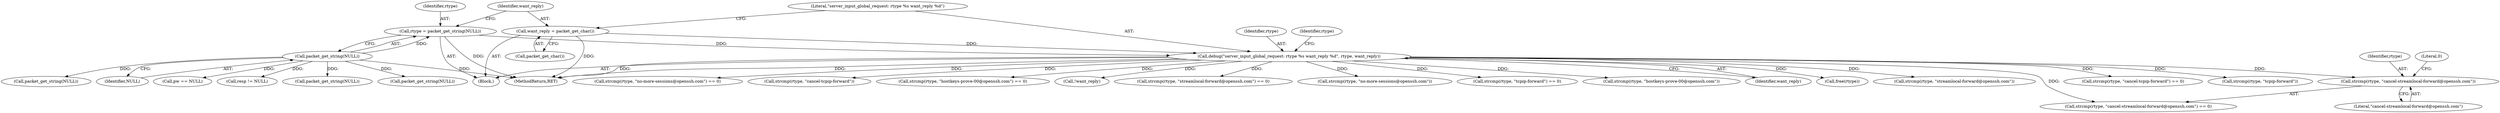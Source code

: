 digraph "0_src_c76fac666ea038753294f2ac94d310f8adece9ce@pointer" {
"1000386" [label="(Call,strcmp(rtype, \"cancel-streamlocal-forward@openssh.com\"))"];
"1000132" [label="(Call,debug(\"server_input_global_request: rtype %s want_reply %d\", rtype, want_reply))"];
"1000125" [label="(Call,rtype = packet_get_string(NULL))"];
"1000127" [label="(Call,packet_get_string(NULL))"];
"1000129" [label="(Call,want_reply = packet_get_char())"];
"1000324" [label="(Call,strcmp(rtype, \"streamlocal-forward@openssh.com\"))"];
"1000130" [label="(Identifier,want_reply)"];
"1000385" [label="(Call,strcmp(rtype, \"cancel-streamlocal-forward@openssh.com\") == 0)"];
"1000109" [label="(Block,)"];
"1000277" [label="(Call,strcmp(rtype, \"cancel-tcpip-forward\") == 0)"];
"1000125" [label="(Call,rtype = packet_get_string(NULL))"];
"1000138" [label="(Call,strcmp(rtype, \"tcpip-forward\"))"];
"1000421" [label="(Call,strcmp(rtype, \"no-more-sessions@openssh.com\") == 0)"];
"1000340" [label="(Call,packet_get_string(NULL))"];
"1000278" [label="(Call,strcmp(rtype, \"cancel-tcpip-forward\"))"];
"1000435" [label="(Call,strcmp(rtype, \"hostkeys-prove-00@openssh.com\") == 0)"];
"1000402" [label="(Call,packet_get_string(NULL))"];
"1000127" [label="(Call,packet_get_string(NULL))"];
"1000205" [label="(Call,!want_reply)"];
"1000133" [label="(Literal,\"server_input_global_request: rtype %s want_reply %d\")"];
"1000135" [label="(Identifier,want_reply)"];
"1000323" [label="(Call,strcmp(rtype, \"streamlocal-forward@openssh.com\") == 0)"];
"1000422" [label="(Call,strcmp(rtype, \"no-more-sessions@openssh.com\"))"];
"1000387" [label="(Identifier,rtype)"];
"1000129" [label="(Call,want_reply = packet_get_char())"];
"1000137" [label="(Call,strcmp(rtype, \"tcpip-forward\") == 0)"];
"1000388" [label="(Literal,\"cancel-streamlocal-forward@openssh.com\")"];
"1000152" [label="(Call,pw == NULL)"];
"1000457" [label="(Call,resp != NULL)"];
"1000389" [label="(Literal,0)"];
"1000131" [label="(Call,packet_get_char())"];
"1000128" [label="(Identifier,NULL)"];
"1000294" [label="(Call,packet_get_string(NULL))"];
"1000134" [label="(Identifier,rtype)"];
"1000139" [label="(Identifier,rtype)"];
"1000436" [label="(Call,strcmp(rtype, \"hostkeys-prove-00@openssh.com\"))"];
"1000386" [label="(Call,strcmp(rtype, \"cancel-streamlocal-forward@openssh.com\"))"];
"1000474" [label="(MethodReturn,RET)"];
"1000468" [label="(Call,free(rtype))"];
"1000132" [label="(Call,debug(\"server_input_global_request: rtype %s want_reply %d\", rtype, want_reply))"];
"1000126" [label="(Identifier,rtype)"];
"1000386" -> "1000385"  [label="AST: "];
"1000386" -> "1000388"  [label="CFG: "];
"1000387" -> "1000386"  [label="AST: "];
"1000388" -> "1000386"  [label="AST: "];
"1000389" -> "1000386"  [label="CFG: "];
"1000132" -> "1000386"  [label="DDG: "];
"1000132" -> "1000109"  [label="AST: "];
"1000132" -> "1000135"  [label="CFG: "];
"1000133" -> "1000132"  [label="AST: "];
"1000134" -> "1000132"  [label="AST: "];
"1000135" -> "1000132"  [label="AST: "];
"1000139" -> "1000132"  [label="CFG: "];
"1000132" -> "1000474"  [label="DDG: "];
"1000132" -> "1000474"  [label="DDG: "];
"1000125" -> "1000132"  [label="DDG: "];
"1000129" -> "1000132"  [label="DDG: "];
"1000132" -> "1000137"  [label="DDG: "];
"1000132" -> "1000138"  [label="DDG: "];
"1000132" -> "1000205"  [label="DDG: "];
"1000132" -> "1000277"  [label="DDG: "];
"1000132" -> "1000278"  [label="DDG: "];
"1000132" -> "1000323"  [label="DDG: "];
"1000132" -> "1000324"  [label="DDG: "];
"1000132" -> "1000385"  [label="DDG: "];
"1000132" -> "1000421"  [label="DDG: "];
"1000132" -> "1000422"  [label="DDG: "];
"1000132" -> "1000435"  [label="DDG: "];
"1000132" -> "1000436"  [label="DDG: "];
"1000132" -> "1000468"  [label="DDG: "];
"1000125" -> "1000109"  [label="AST: "];
"1000125" -> "1000127"  [label="CFG: "];
"1000126" -> "1000125"  [label="AST: "];
"1000127" -> "1000125"  [label="AST: "];
"1000130" -> "1000125"  [label="CFG: "];
"1000125" -> "1000474"  [label="DDG: "];
"1000127" -> "1000125"  [label="DDG: "];
"1000127" -> "1000128"  [label="CFG: "];
"1000128" -> "1000127"  [label="AST: "];
"1000127" -> "1000474"  [label="DDG: "];
"1000127" -> "1000152"  [label="DDG: "];
"1000127" -> "1000294"  [label="DDG: "];
"1000127" -> "1000340"  [label="DDG: "];
"1000127" -> "1000402"  [label="DDG: "];
"1000127" -> "1000457"  [label="DDG: "];
"1000129" -> "1000109"  [label="AST: "];
"1000129" -> "1000131"  [label="CFG: "];
"1000130" -> "1000129"  [label="AST: "];
"1000131" -> "1000129"  [label="AST: "];
"1000133" -> "1000129"  [label="CFG: "];
"1000129" -> "1000474"  [label="DDG: "];
}
